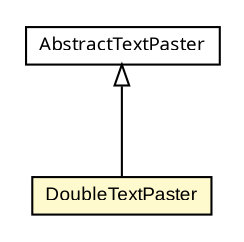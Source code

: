 #!/usr/local/bin/dot
#
# Class diagram 
# Generated by UmlGraph version 4.6 (http://www.spinellis.gr/sw/umlgraph)
#

digraph G {
	edge [fontname="arial",fontsize=10,labelfontname="arial",labelfontsize=10];
	node [fontname="arial",fontsize=10,shape=plaintext];
	// com.octo.captcha.component.image.textpaster.DoubleTextPaster
	c9095 [label=<<table border="0" cellborder="1" cellspacing="0" cellpadding="2" port="p" bgcolor="lemonChiffon" href="./DoubleTextPaster.html">
		<tr><td><table border="0" cellspacing="0" cellpadding="1">
			<tr><td> DoubleTextPaster </td></tr>
		</table></td></tr>
		</table>>, fontname="arial", fontcolor="black", fontsize=9.0];
	// com.octo.captcha.component.image.textpaster.AbstractTextPaster
	c9100 [label=<<table border="0" cellborder="1" cellspacing="0" cellpadding="2" port="p" href="./AbstractTextPaster.html">
		<tr><td><table border="0" cellspacing="0" cellpadding="1">
			<tr><td><font face="ariali"> AbstractTextPaster </font></td></tr>
		</table></td></tr>
		</table>>, fontname="arial", fontcolor="black", fontsize=9.0];
	//com.octo.captcha.component.image.textpaster.DoubleTextPaster extends com.octo.captcha.component.image.textpaster.AbstractTextPaster
	c9100:p -> c9095:p [dir=back,arrowtail=empty];
}

